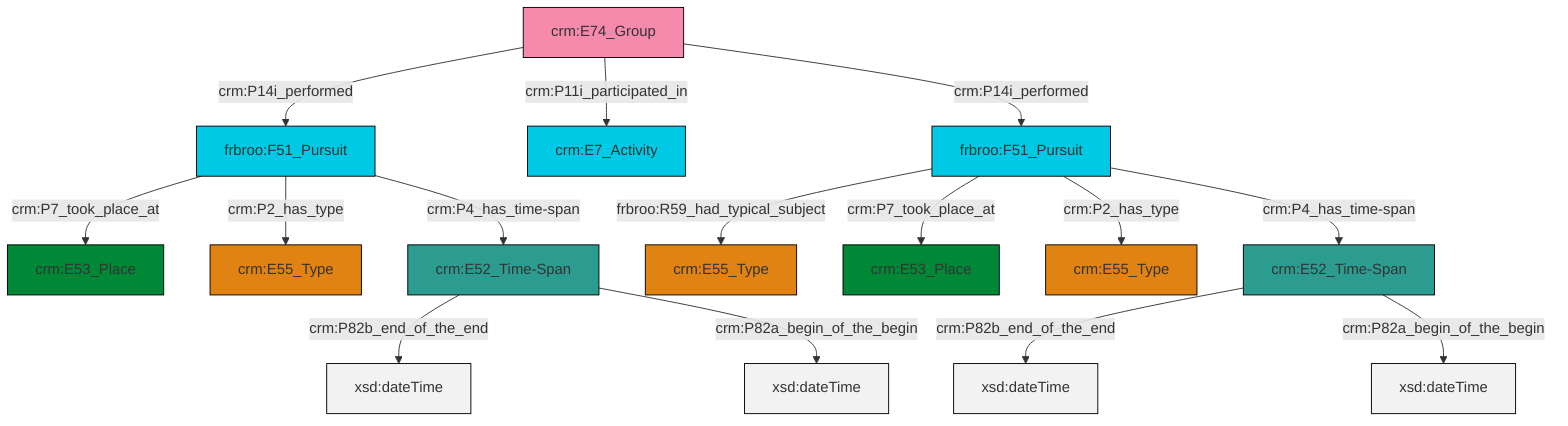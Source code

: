 graph TD
classDef Literal fill:#f2f2f2,stroke:#000000;
classDef CRM_Entity fill:#FFFFFF,stroke:#000000;
classDef Temporal_Entity fill:#00C9E6, stroke:#000000;
classDef Type fill:#E18312, stroke:#000000;
classDef Time-Span fill:#2C9C91, stroke:#000000;
classDef Appellation fill:#FFEB7F, stroke:#000000;
classDef Place fill:#008836, stroke:#000000;
classDef Persistent_Item fill:#B266B2, stroke:#000000;
classDef Conceptual_Object fill:#FFD700, stroke:#000000;
classDef Physical_Thing fill:#D2B48C, stroke:#000000;
classDef Actor fill:#f58aad, stroke:#000000;
classDef PC_Classes fill:#4ce600, stroke:#000000;
classDef Multi fill:#cccccc,stroke:#000000;

0["frbroo:F51_Pursuit"]:::Temporal_Entity -->|frbroo:R59_had_typical_subject| 1["crm:E55_Type"]:::Type
0["frbroo:F51_Pursuit"]:::Temporal_Entity -->|crm:P7_took_place_at| 4["crm:E53_Place"]:::Place
7["crm:E52_Time-Span"]:::Time-Span -->|crm:P82b_end_of_the_end| 8[xsd:dateTime]:::Literal
11["crm:E52_Time-Span"]:::Time-Span -->|crm:P82b_end_of_the_end| 12[xsd:dateTime]:::Literal
0["frbroo:F51_Pursuit"]:::Temporal_Entity -->|crm:P2_has_type| 2["crm:E55_Type"]:::Type
13["crm:E74_Group"]:::Actor -->|crm:P14i_performed| 14["frbroo:F51_Pursuit"]:::Temporal_Entity
0["frbroo:F51_Pursuit"]:::Temporal_Entity -->|crm:P4_has_time-span| 11["crm:E52_Time-Span"]:::Time-Span
13["crm:E74_Group"]:::Actor -->|crm:P11i_participated_in| 21["crm:E7_Activity"]:::Temporal_Entity
11["crm:E52_Time-Span"]:::Time-Span -->|crm:P82a_begin_of_the_begin| 24[xsd:dateTime]:::Literal
14["frbroo:F51_Pursuit"]:::Temporal_Entity -->|crm:P7_took_place_at| 9["crm:E53_Place"]:::Place
14["frbroo:F51_Pursuit"]:::Temporal_Entity -->|crm:P2_has_type| 15["crm:E55_Type"]:::Type
7["crm:E52_Time-Span"]:::Time-Span -->|crm:P82a_begin_of_the_begin| 26[xsd:dateTime]:::Literal
13["crm:E74_Group"]:::Actor -->|crm:P14i_performed| 0["frbroo:F51_Pursuit"]:::Temporal_Entity
14["frbroo:F51_Pursuit"]:::Temporal_Entity -->|crm:P4_has_time-span| 7["crm:E52_Time-Span"]:::Time-Span